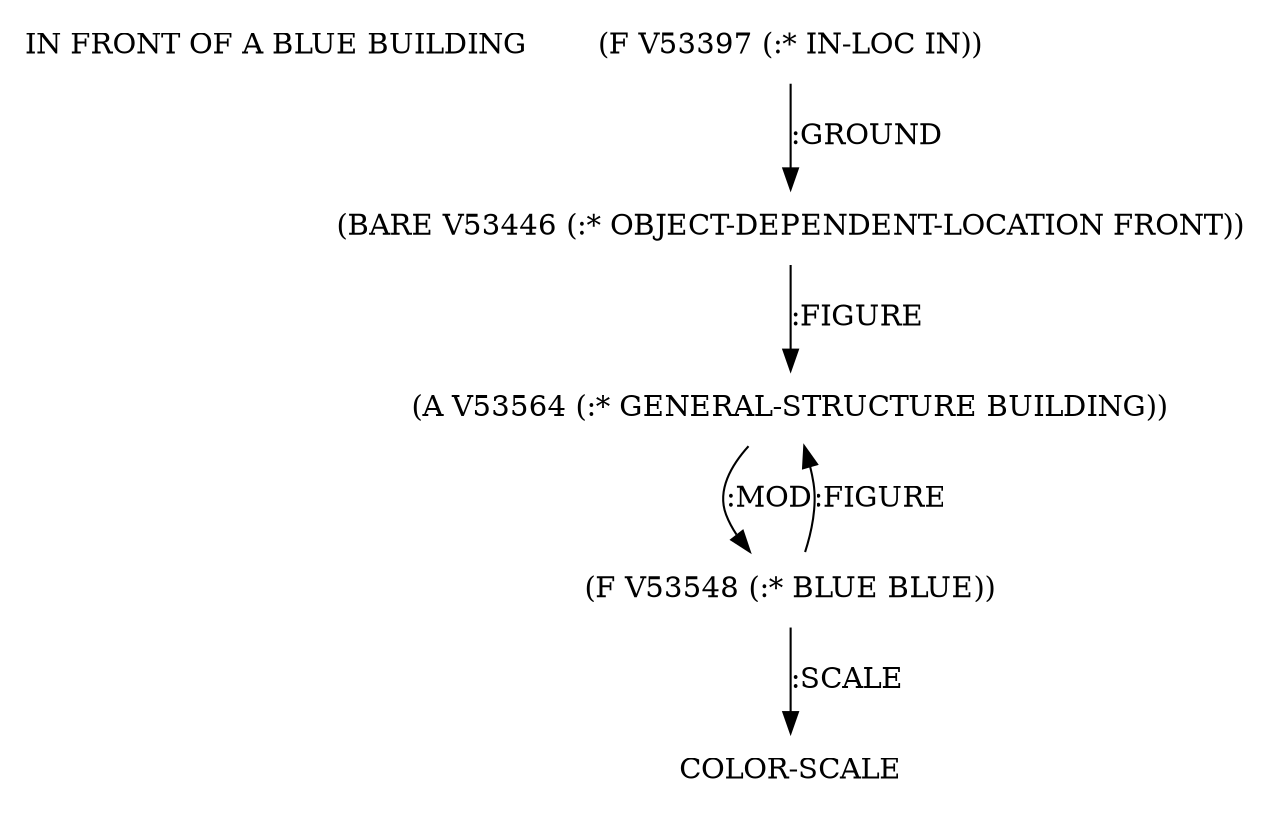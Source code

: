 digraph Terms {
  node [shape=none]
  "IN FRONT OF A BLUE BUILDING"
  "V53397" [label="(F V53397 (:* IN-LOC IN))"]
  "V53397" -> "V53446" [label=":GROUND"]
  "V53446" [label="(BARE V53446 (:* OBJECT-DEPENDENT-LOCATION FRONT))"]
  "V53446" -> "V53564" [label=":FIGURE"]
  "V53564" [label="(A V53564 (:* GENERAL-STRUCTURE BUILDING))"]
  "V53564" -> "V53548" [label=":MOD"]
  "V53548" [label="(F V53548 (:* BLUE BLUE))"]
  "V53548" -> "V53564" [label=":FIGURE"]
  "V53548" -> "NT61827" [label=":SCALE"]
  "NT61827" [label="COLOR-SCALE"]
}
